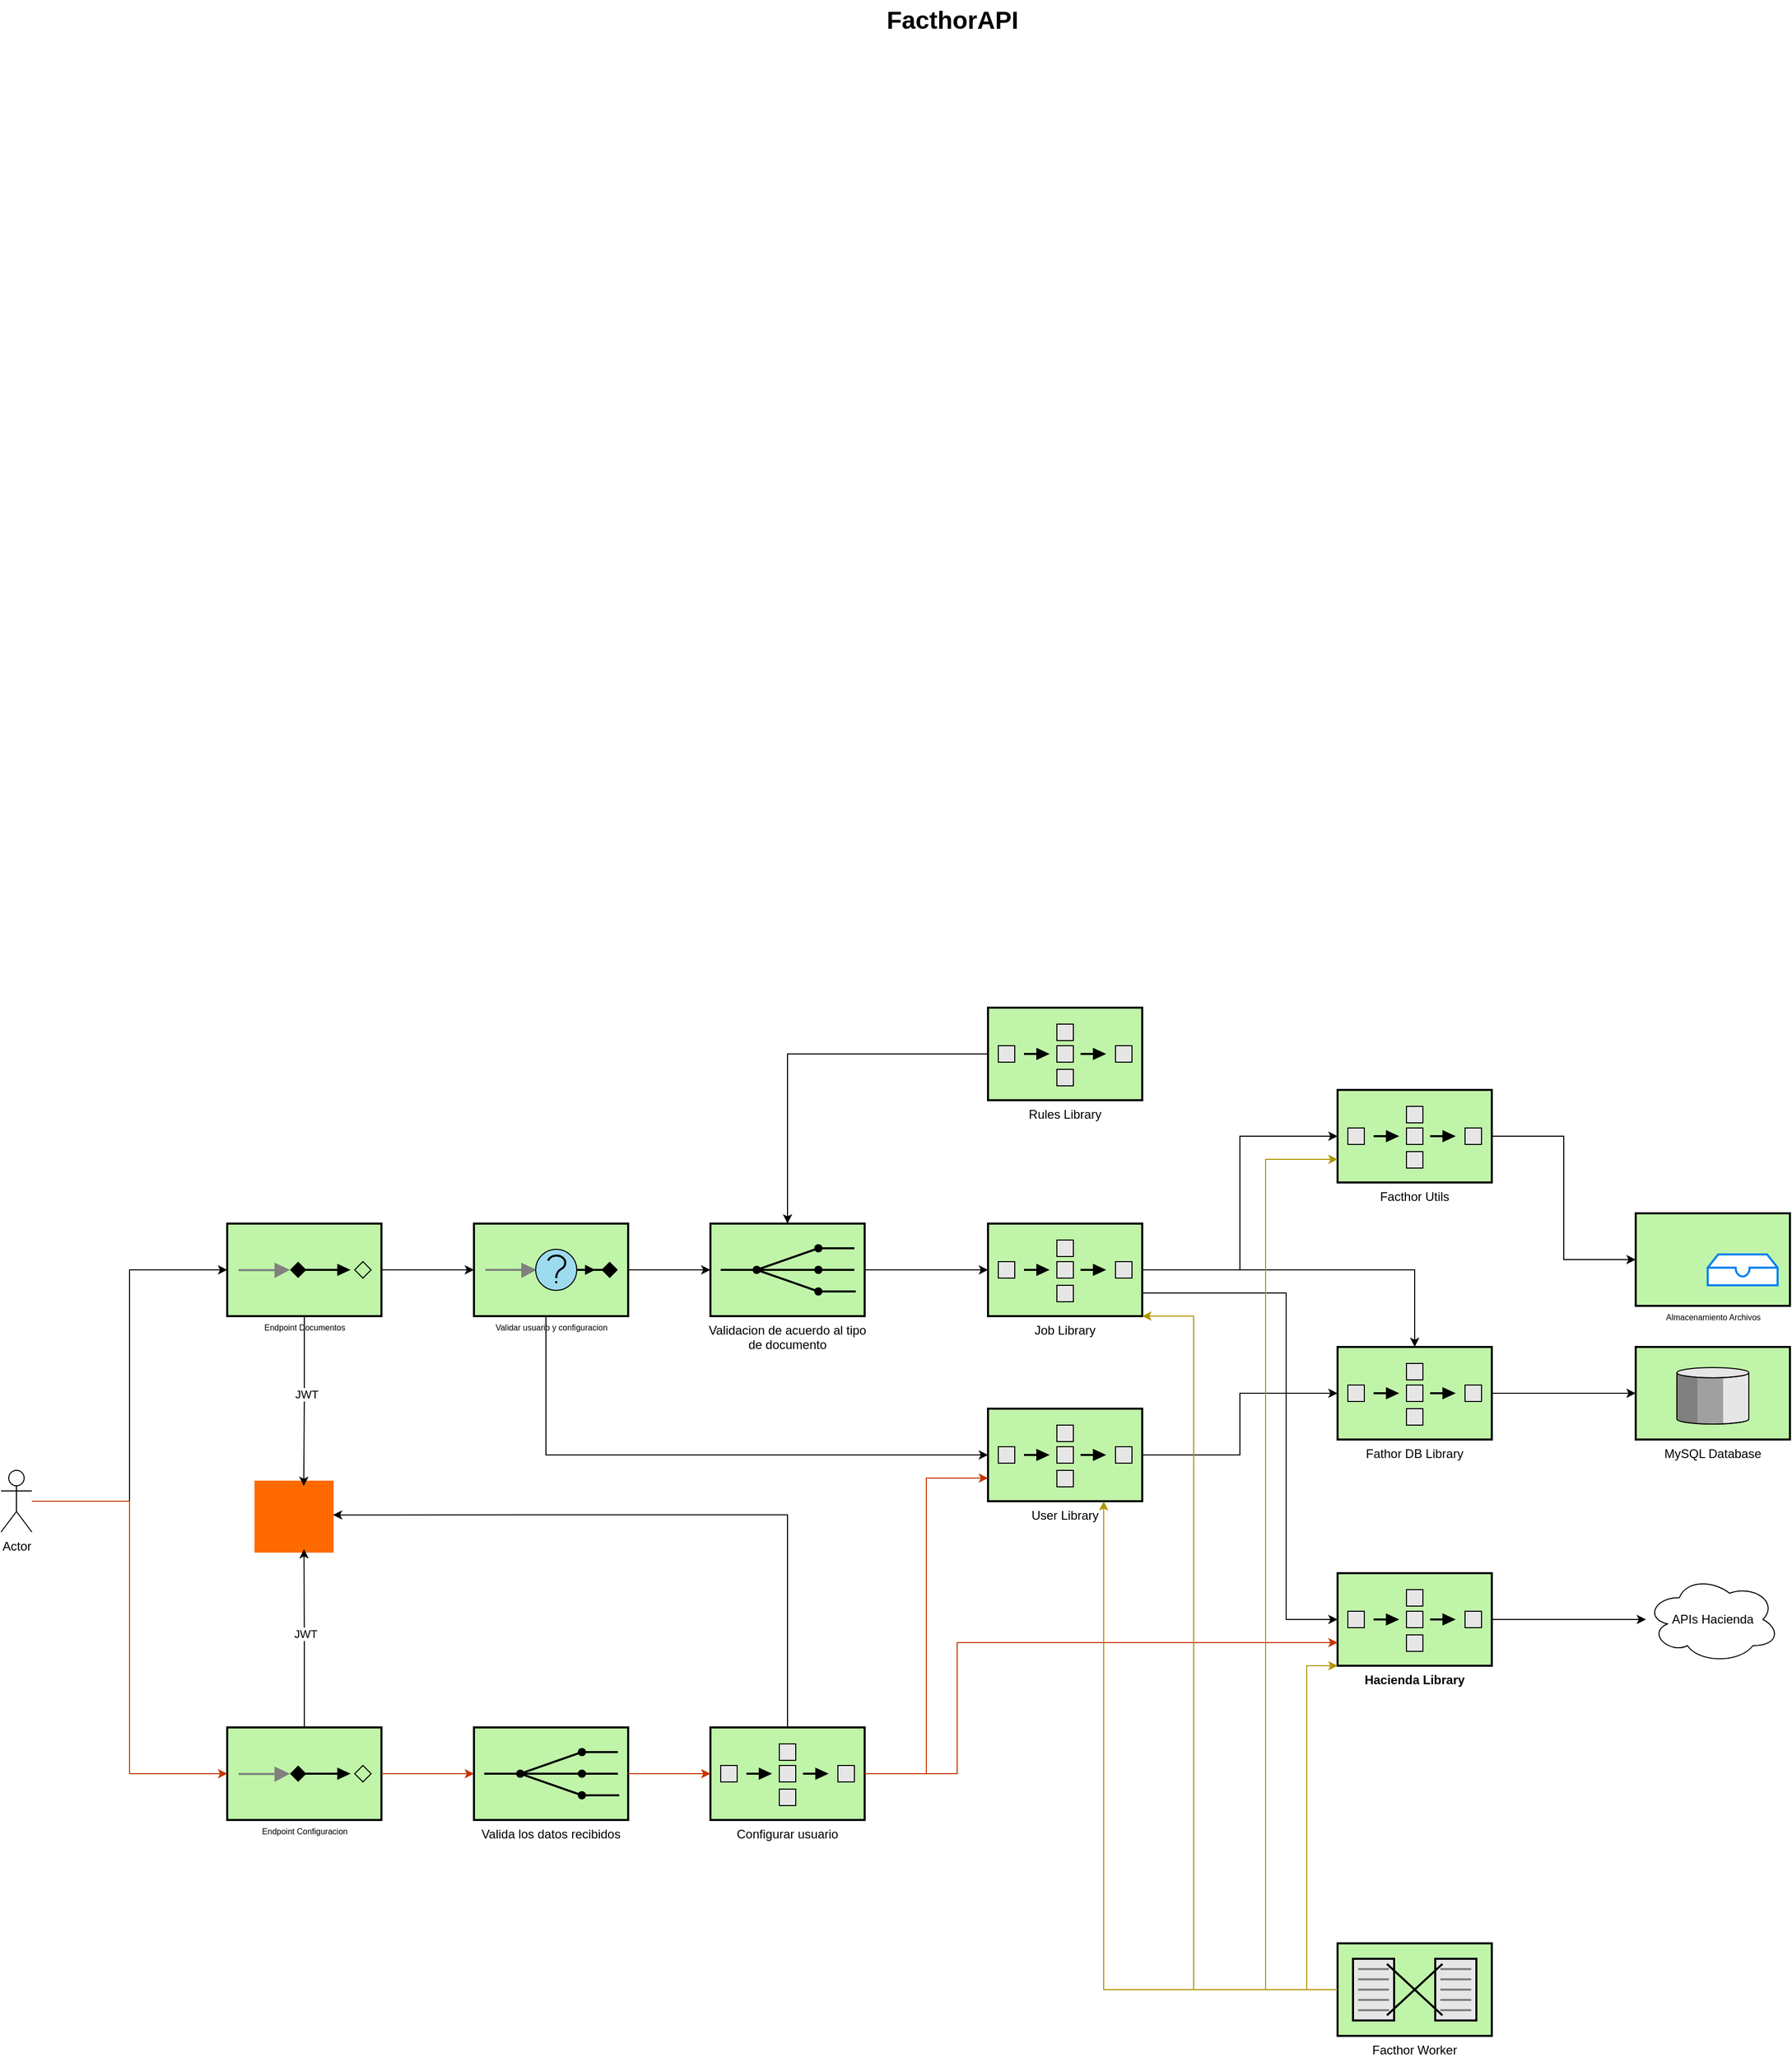<mxfile version="28.2.3">
  <diagram name="Page-1" id="74b105a0-9070-1c63-61bc-23e55f88626e">
    <mxGraphModel dx="4130.5" dy="1290" grid="1" gridSize="10" guides="1" tooltips="1" connect="1" arrows="1" fold="1" page="1" pageScale="1.5" pageWidth="1169" pageHeight="826" background="none" math="0" shadow="0">
      <root>
        <mxCell id="0" style=";html=1;" />
        <mxCell id="1" style=";html=1;" parent="0" />
        <mxCell id="10b056a9c633e61c-30" value="FacthorAPI" style="text;strokeColor=none;fillColor=none;html=1;fontSize=24;fontStyle=1;verticalAlign=middle;align=center;" parent="1" vertex="1">
          <mxGeometry x="80" y="40" width="1590" height="40" as="geometry" />
        </mxCell>
        <mxCell id="cU6b7BoLXLaZMFe-XiS3-1" value="Validacion de acuerdo al tipo&#xa;de documento" style="strokeWidth=2;dashed=0;align=center;fontSize=12;fillColor=#c0f5a9;verticalLabelPosition=bottom;verticalAlign=top;shape=mxgraph.eip.recipient_list;" vertex="1" parent="1">
          <mxGeometry x="640" y="1230" width="150" height="90" as="geometry" />
        </mxCell>
        <mxCell id="cU6b7BoLXLaZMFe-XiS3-8" value="Job Library" style="strokeWidth=2;dashed=0;align=center;fontSize=12;fillColor=#c0f5a9;verticalLabelPosition=bottom;verticalAlign=top;shape=mxgraph.eip.composed_message_processor;" vertex="1" parent="1">
          <mxGeometry x="910" y="1230" width="150" height="90" as="geometry" />
        </mxCell>
        <mxCell id="cU6b7BoLXLaZMFe-XiS3-9" value="MySQL Database" style="strokeWidth=2;dashed=0;align=center;fontSize=12;verticalLabelPosition=bottom;verticalAlign=top;shape=mxgraph.eip.message_store;fillColor=#c0f5a9" vertex="1" parent="1">
          <mxGeometry x="1540" y="1350" width="150" height="90" as="geometry" />
        </mxCell>
        <mxCell id="cU6b7BoLXLaZMFe-XiS3-10" value="Endpoint Documentos" style="fillColor=#c0f5a9;dashed=0;outlineConnect=0;strokeWidth=2;html=1;align=center;fontSize=8;verticalLabelPosition=bottom;verticalAlign=top;shape=mxgraph.eip.service_activator;" vertex="1" parent="1">
          <mxGeometry x="170" y="1230" width="150" height="90" as="geometry" />
        </mxCell>
        <mxCell id="cU6b7BoLXLaZMFe-XiS3-11" value="Rules Library" style="strokeWidth=2;dashed=0;align=center;fontSize=12;fillColor=#c0f5a9;verticalLabelPosition=bottom;verticalAlign=top;shape=mxgraph.eip.composed_message_processor;" vertex="1" parent="1">
          <mxGeometry x="910" y="1020" width="150" height="90" as="geometry" />
        </mxCell>
        <mxCell id="cU6b7BoLXLaZMFe-XiS3-12" style="edgeStyle=orthogonalEdgeStyle;rounded=0;orthogonalLoop=1;jettySize=auto;html=1;entryX=0.5;entryY=0;entryDx=0;entryDy=0;entryPerimeter=0;" edge="1" parent="1" source="cU6b7BoLXLaZMFe-XiS3-11" target="cU6b7BoLXLaZMFe-XiS3-1">
          <mxGeometry relative="1" as="geometry" />
        </mxCell>
        <mxCell id="cU6b7BoLXLaZMFe-XiS3-14" style="edgeStyle=orthogonalEdgeStyle;rounded=0;orthogonalLoop=1;jettySize=auto;html=1;entryX=0;entryY=0.5;entryDx=0;entryDy=0;entryPerimeter=0;" edge="1" parent="1" source="cU6b7BoLXLaZMFe-XiS3-1" target="cU6b7BoLXLaZMFe-XiS3-8">
          <mxGeometry relative="1" as="geometry" />
        </mxCell>
        <mxCell id="cU6b7BoLXLaZMFe-XiS3-15" value="User Library" style="strokeWidth=2;dashed=0;align=center;fontSize=12;fillColor=#c0f5a9;verticalLabelPosition=bottom;verticalAlign=top;shape=mxgraph.eip.composed_message_processor;" vertex="1" parent="1">
          <mxGeometry x="910" y="1410" width="150" height="90" as="geometry" />
        </mxCell>
        <mxCell id="cU6b7BoLXLaZMFe-XiS3-17" value="" style="points=[];aspect=fixed;html=1;align=center;shadow=0;dashed=0;fillColor=#FF6A00;strokeColor=none;shape=mxgraph.alibaba_cloud.cloud_auth;" vertex="1" parent="1">
          <mxGeometry x="196.54" y="1480" width="76.92" height="70" as="geometry" />
        </mxCell>
        <mxCell id="cU6b7BoLXLaZMFe-XiS3-19" value="Actor" style="shape=umlActor;verticalLabelPosition=bottom;verticalAlign=top;html=1;outlineConnect=0;" vertex="1" parent="1">
          <mxGeometry x="-50" y="1470" width="30" height="60" as="geometry" />
        </mxCell>
        <mxCell id="cU6b7BoLXLaZMFe-XiS3-22" style="edgeStyle=orthogonalEdgeStyle;rounded=0;orthogonalLoop=1;jettySize=auto;html=1;entryX=0.623;entryY=0.074;entryDx=0;entryDy=0;entryPerimeter=0;" edge="1" parent="1" source="cU6b7BoLXLaZMFe-XiS3-10" target="cU6b7BoLXLaZMFe-XiS3-17">
          <mxGeometry relative="1" as="geometry" />
        </mxCell>
        <mxCell id="cU6b7BoLXLaZMFe-XiS3-29" value="JWT" style="edgeLabel;html=1;align=center;verticalAlign=middle;resizable=0;points=[];" vertex="1" connectable="0" parent="cU6b7BoLXLaZMFe-XiS3-22">
          <mxGeometry x="-0.08" y="2" relative="1" as="geometry">
            <mxPoint as="offset" />
          </mxGeometry>
        </mxCell>
        <mxCell id="cU6b7BoLXLaZMFe-XiS3-24" style="edgeStyle=orthogonalEdgeStyle;rounded=0;orthogonalLoop=1;jettySize=auto;html=1;entryX=0;entryY=0.5;entryDx=0;entryDy=0;entryPerimeter=0;" edge="1" parent="1" source="cU6b7BoLXLaZMFe-XiS3-19" target="cU6b7BoLXLaZMFe-XiS3-10">
          <mxGeometry relative="1" as="geometry" />
        </mxCell>
        <mxCell id="cU6b7BoLXLaZMFe-XiS3-25" value="&lt;div&gt;Endpoint Configuracion&lt;/div&gt;&lt;div&gt;&lt;br&gt;&lt;/div&gt;" style="fillColor=#c0f5a9;dashed=0;outlineConnect=0;strokeWidth=2;html=1;align=center;fontSize=8;verticalLabelPosition=bottom;verticalAlign=top;shape=mxgraph.eip.service_activator;" vertex="1" parent="1">
          <mxGeometry x="170" y="1720" width="150" height="90" as="geometry" />
        </mxCell>
        <mxCell id="cU6b7BoLXLaZMFe-XiS3-27" style="edgeStyle=orthogonalEdgeStyle;rounded=0;orthogonalLoop=1;jettySize=auto;html=1;entryX=0.626;entryY=0.952;entryDx=0;entryDy=0;entryPerimeter=0;" edge="1" parent="1" source="cU6b7BoLXLaZMFe-XiS3-25" target="cU6b7BoLXLaZMFe-XiS3-17">
          <mxGeometry relative="1" as="geometry" />
        </mxCell>
        <mxCell id="cU6b7BoLXLaZMFe-XiS3-28" value="JWT" style="edgeLabel;html=1;align=center;verticalAlign=middle;resizable=0;points=[];" vertex="1" connectable="0" parent="cU6b7BoLXLaZMFe-XiS3-27">
          <mxGeometry x="0.059" y="-1" relative="1" as="geometry">
            <mxPoint as="offset" />
          </mxGeometry>
        </mxCell>
        <mxCell id="cU6b7BoLXLaZMFe-XiS3-34" style="edgeStyle=orthogonalEdgeStyle;rounded=0;orthogonalLoop=1;jettySize=auto;html=1;" edge="1" parent="1" source="cU6b7BoLXLaZMFe-XiS3-31" target="cU6b7BoLXLaZMFe-XiS3-1">
          <mxGeometry relative="1" as="geometry" />
        </mxCell>
        <mxCell id="cU6b7BoLXLaZMFe-XiS3-31" value="Validar usuario y configuracion" style="fillColor=#c0f5a9;dashed=0;outlineConnect=0;strokeWidth=2;html=1;align=center;fontSize=8;verticalLabelPosition=bottom;verticalAlign=top;shape=mxgraph.eip.selective_consumer;" vertex="1" parent="1">
          <mxGeometry x="410" y="1230" width="150" height="90" as="geometry" />
        </mxCell>
        <mxCell id="cU6b7BoLXLaZMFe-XiS3-32" style="edgeStyle=orthogonalEdgeStyle;rounded=0;orthogonalLoop=1;jettySize=auto;html=1;entryX=0;entryY=0.5;entryDx=0;entryDy=0;entryPerimeter=0;" edge="1" parent="1" source="cU6b7BoLXLaZMFe-XiS3-10" target="cU6b7BoLXLaZMFe-XiS3-31">
          <mxGeometry relative="1" as="geometry" />
        </mxCell>
        <mxCell id="cU6b7BoLXLaZMFe-XiS3-33" style="edgeStyle=orthogonalEdgeStyle;rounded=0;orthogonalLoop=1;jettySize=auto;html=1;entryX=0;entryY=0.5;entryDx=0;entryDy=0;entryPerimeter=0;exitX=0.5;exitY=1;exitDx=0;exitDy=0;exitPerimeter=0;" edge="1" parent="1" source="cU6b7BoLXLaZMFe-XiS3-31" target="cU6b7BoLXLaZMFe-XiS3-15">
          <mxGeometry relative="1" as="geometry">
            <mxPoint x="480.0" y="1270" as="sourcePoint" />
            <mxPoint x="780" y="1470" as="targetPoint" />
            <Array as="points">
              <mxPoint x="480" y="1320" />
              <mxPoint x="480" y="1455" />
            </Array>
          </mxGeometry>
        </mxCell>
        <mxCell id="cU6b7BoLXLaZMFe-XiS3-37" style="edgeStyle=orthogonalEdgeStyle;rounded=0;orthogonalLoop=1;jettySize=auto;html=1;entryX=0;entryY=0.5;entryDx=0;entryDy=0;entryPerimeter=0;fillColor=#fa6800;strokeColor=#C73500;" edge="1" parent="1" source="cU6b7BoLXLaZMFe-XiS3-25">
          <mxGeometry relative="1" as="geometry">
            <mxPoint x="410" y="1765" as="targetPoint" />
          </mxGeometry>
        </mxCell>
        <mxCell id="cU6b7BoLXLaZMFe-XiS3-38" value="Valida los datos recibidos" style="strokeWidth=2;dashed=0;align=center;fontSize=12;fillColor=#c0f5a9;verticalLabelPosition=bottom;verticalAlign=top;shape=mxgraph.eip.recipient_list;" vertex="1" parent="1">
          <mxGeometry x="410" y="1720" width="150" height="90" as="geometry" />
        </mxCell>
        <mxCell id="cU6b7BoLXLaZMFe-XiS3-40" value="Fathor DB Library" style="strokeWidth=2;dashed=0;align=center;fontSize=12;fillColor=#c0f5a9;verticalLabelPosition=bottom;verticalAlign=top;shape=mxgraph.eip.composed_message_processor;" vertex="1" parent="1">
          <mxGeometry x="1250" y="1350" width="150" height="90" as="geometry" />
        </mxCell>
        <mxCell id="cU6b7BoLXLaZMFe-XiS3-41" style="edgeStyle=orthogonalEdgeStyle;rounded=0;orthogonalLoop=1;jettySize=auto;html=1;entryX=0;entryY=0.5;entryDx=0;entryDy=0;entryPerimeter=0;" edge="1" parent="1" source="cU6b7BoLXLaZMFe-XiS3-40" target="cU6b7BoLXLaZMFe-XiS3-9">
          <mxGeometry relative="1" as="geometry" />
        </mxCell>
        <mxCell id="cU6b7BoLXLaZMFe-XiS3-42" style="edgeStyle=orthogonalEdgeStyle;rounded=0;orthogonalLoop=1;jettySize=auto;html=1;entryX=0;entryY=0.5;entryDx=0;entryDy=0;entryPerimeter=0;" edge="1" parent="1" source="cU6b7BoLXLaZMFe-XiS3-15" target="cU6b7BoLXLaZMFe-XiS3-40">
          <mxGeometry relative="1" as="geometry" />
        </mxCell>
        <mxCell id="cU6b7BoLXLaZMFe-XiS3-43" style="edgeStyle=orthogonalEdgeStyle;rounded=0;orthogonalLoop=1;jettySize=auto;html=1;entryX=0.5;entryY=0;entryDx=0;entryDy=0;entryPerimeter=0;" edge="1" parent="1" source="cU6b7BoLXLaZMFe-XiS3-8" target="cU6b7BoLXLaZMFe-XiS3-40">
          <mxGeometry relative="1" as="geometry" />
        </mxCell>
        <mxCell id="cU6b7BoLXLaZMFe-XiS3-47" value="" style="group" vertex="1" connectable="0" parent="1">
          <mxGeometry x="1540" y="1220" width="150" height="90" as="geometry" />
        </mxCell>
        <mxCell id="cU6b7BoLXLaZMFe-XiS3-46" value="Almacenamiento Archivos" style="strokeWidth=2;dashed=0;align=center;fontSize=8;shape=rect;fillColor=#c0f5a9;verticalLabelPosition=bottom;verticalAlign=top;html=1;" vertex="1" parent="cU6b7BoLXLaZMFe-XiS3-47">
          <mxGeometry width="150" height="90" as="geometry" />
        </mxCell>
        <mxCell id="cU6b7BoLXLaZMFe-XiS3-44" value="" style="html=1;verticalLabelPosition=bottom;align=center;labelBackgroundColor=#ffffff;verticalAlign=top;strokeWidth=2;strokeColor=#0080F0;shadow=0;dashed=0;shape=mxgraph.ios7.icons.storage;" vertex="1" parent="cU6b7BoLXLaZMFe-XiS3-47">
          <mxGeometry x="70" y="40" width="68" height="30" as="geometry" />
        </mxCell>
        <mxCell id="cU6b7BoLXLaZMFe-XiS3-49" style="edgeStyle=orthogonalEdgeStyle;rounded=0;orthogonalLoop=1;jettySize=auto;html=1;entryX=0;entryY=0.5;entryDx=0;entryDy=0;" edge="1" parent="1" source="cU6b7BoLXLaZMFe-XiS3-48" target="cU6b7BoLXLaZMFe-XiS3-46">
          <mxGeometry relative="1" as="geometry" />
        </mxCell>
        <mxCell id="cU6b7BoLXLaZMFe-XiS3-48" value="Facthor Utils" style="strokeWidth=2;dashed=0;align=center;fontSize=12;fillColor=#c0f5a9;verticalLabelPosition=bottom;verticalAlign=top;shape=mxgraph.eip.composed_message_processor;" vertex="1" parent="1">
          <mxGeometry x="1250" y="1100" width="150" height="90" as="geometry" />
        </mxCell>
        <mxCell id="cU6b7BoLXLaZMFe-XiS3-50" style="edgeStyle=orthogonalEdgeStyle;rounded=0;orthogonalLoop=1;jettySize=auto;html=1;entryX=0;entryY=0.5;entryDx=0;entryDy=0;entryPerimeter=0;" edge="1" parent="1" source="cU6b7BoLXLaZMFe-XiS3-8" target="cU6b7BoLXLaZMFe-XiS3-48">
          <mxGeometry relative="1" as="geometry" />
        </mxCell>
        <mxCell id="cU6b7BoLXLaZMFe-XiS3-51" value="Configurar usuario" style="strokeWidth=2;dashed=0;align=center;fontSize=12;fillColor=#c0f5a9;verticalLabelPosition=bottom;verticalAlign=top;shape=mxgraph.eip.composed_message_processor;" vertex="1" parent="1">
          <mxGeometry x="640" y="1720" width="150" height="90" as="geometry" />
        </mxCell>
        <mxCell id="cU6b7BoLXLaZMFe-XiS3-56" style="edgeStyle=orthogonalEdgeStyle;rounded=0;orthogonalLoop=1;jettySize=auto;html=1;" edge="1" parent="1" source="cU6b7BoLXLaZMFe-XiS3-52" target="cU6b7BoLXLaZMFe-XiS3-54">
          <mxGeometry relative="1" as="geometry" />
        </mxCell>
        <mxCell id="cU6b7BoLXLaZMFe-XiS3-52" value="Hacienda Library" style="strokeWidth=2;dashed=0;align=center;fontSize=12;fillColor=#c0f5a9;verticalLabelPosition=bottom;verticalAlign=top;shape=mxgraph.eip.composed_message_processor;fontStyle=1" vertex="1" parent="1">
          <mxGeometry x="1250" y="1570" width="150" height="90" as="geometry" />
        </mxCell>
        <mxCell id="cU6b7BoLXLaZMFe-XiS3-54" value="APIs Hacienda" style="ellipse;shape=cloud;whiteSpace=wrap;html=1;align=center;" vertex="1" parent="1">
          <mxGeometry x="1550" y="1572.5" width="130" height="85" as="geometry" />
        </mxCell>
        <mxCell id="cU6b7BoLXLaZMFe-XiS3-57" style="edgeStyle=orthogonalEdgeStyle;rounded=0;orthogonalLoop=1;jettySize=auto;html=1;exitX=1;exitY=0.75;exitDx=0;exitDy=0;exitPerimeter=0;entryX=0;entryY=0.5;entryDx=0;entryDy=0;entryPerimeter=0;" edge="1" parent="1" source="cU6b7BoLXLaZMFe-XiS3-8" target="cU6b7BoLXLaZMFe-XiS3-52">
          <mxGeometry relative="1" as="geometry">
            <Array as="points">
              <mxPoint x="1200" y="1298" />
              <mxPoint x="1200" y="1615" />
            </Array>
          </mxGeometry>
        </mxCell>
        <mxCell id="cU6b7BoLXLaZMFe-XiS3-58" style="edgeStyle=orthogonalEdgeStyle;rounded=0;orthogonalLoop=1;jettySize=auto;html=1;entryX=0;entryY=0.75;entryDx=0;entryDy=0;entryPerimeter=0;fillColor=#fa6800;strokeColor=#C73500;" edge="1" parent="1" source="cU6b7BoLXLaZMFe-XiS3-51" target="cU6b7BoLXLaZMFe-XiS3-52">
          <mxGeometry relative="1" as="geometry">
            <Array as="points">
              <mxPoint x="880" y="1765" />
              <mxPoint x="880" y="1638" />
            </Array>
          </mxGeometry>
        </mxCell>
        <mxCell id="cU6b7BoLXLaZMFe-XiS3-59" style="edgeStyle=orthogonalEdgeStyle;rounded=0;orthogonalLoop=1;jettySize=auto;html=1;entryX=0;entryY=0.75;entryDx=0;entryDy=0;entryPerimeter=0;fillColor=#fa6800;strokeColor=#C73500;" edge="1" parent="1" source="cU6b7BoLXLaZMFe-XiS3-51" target="cU6b7BoLXLaZMFe-XiS3-15">
          <mxGeometry relative="1" as="geometry" />
        </mxCell>
        <mxCell id="cU6b7BoLXLaZMFe-XiS3-60" style="edgeStyle=orthogonalEdgeStyle;rounded=0;orthogonalLoop=1;jettySize=auto;html=1;entryX=0;entryY=0.5;entryDx=0;entryDy=0;entryPerimeter=0;fillColor=#fa6800;strokeColor=#C73500;" edge="1" parent="1" source="cU6b7BoLXLaZMFe-XiS3-38" target="cU6b7BoLXLaZMFe-XiS3-51">
          <mxGeometry relative="1" as="geometry" />
        </mxCell>
        <mxCell id="cU6b7BoLXLaZMFe-XiS3-61" style="edgeStyle=orthogonalEdgeStyle;rounded=0;orthogonalLoop=1;jettySize=auto;html=1;entryX=0;entryY=0.5;entryDx=0;entryDy=0;entryPerimeter=0;fillColor=#fa6800;strokeColor=#C73500;" edge="1" parent="1" source="cU6b7BoLXLaZMFe-XiS3-19" target="cU6b7BoLXLaZMFe-XiS3-25">
          <mxGeometry relative="1" as="geometry" />
        </mxCell>
        <mxCell id="cU6b7BoLXLaZMFe-XiS3-62" value="Facthor Worker" style="strokeWidth=2;dashed=0;align=center;fontSize=12;shape=mxgraph.eip.message_translator;fillColor=#c0f5a9;verticalLabelPosition=bottom;verticalAlign=top;" vertex="1" parent="1">
          <mxGeometry x="1250" y="1930" width="150" height="90" as="geometry" />
        </mxCell>
        <mxCell id="cU6b7BoLXLaZMFe-XiS3-63" style="edgeStyle=orthogonalEdgeStyle;rounded=0;orthogonalLoop=1;jettySize=auto;html=1;entryX=0.75;entryY=1;entryDx=0;entryDy=0;entryPerimeter=0;fillColor=#e3c800;strokeColor=#B09500;" edge="1" parent="1" source="cU6b7BoLXLaZMFe-XiS3-62" target="cU6b7BoLXLaZMFe-XiS3-15">
          <mxGeometry relative="1" as="geometry" />
        </mxCell>
        <mxCell id="cU6b7BoLXLaZMFe-XiS3-64" style="edgeStyle=orthogonalEdgeStyle;rounded=0;orthogonalLoop=1;jettySize=auto;html=1;entryX=1;entryY=1;entryDx=0;entryDy=0;entryPerimeter=0;fillColor=#e3c800;strokeColor=#B09500;" edge="1" parent="1" source="cU6b7BoLXLaZMFe-XiS3-62" target="cU6b7BoLXLaZMFe-XiS3-8">
          <mxGeometry relative="1" as="geometry">
            <Array as="points">
              <mxPoint x="1110" y="1975" />
              <mxPoint x="1110" y="1320" />
            </Array>
          </mxGeometry>
        </mxCell>
        <mxCell id="cU6b7BoLXLaZMFe-XiS3-65" style="edgeStyle=orthogonalEdgeStyle;rounded=0;orthogonalLoop=1;jettySize=auto;html=1;entryX=0;entryY=0.75;entryDx=0;entryDy=0;entryPerimeter=0;fillColor=#e3c800;strokeColor=#B09500;" edge="1" parent="1" source="cU6b7BoLXLaZMFe-XiS3-62" target="cU6b7BoLXLaZMFe-XiS3-48">
          <mxGeometry relative="1" as="geometry">
            <Array as="points">
              <mxPoint x="1180" y="1975" />
              <mxPoint x="1180" y="1168" />
            </Array>
          </mxGeometry>
        </mxCell>
        <mxCell id="cU6b7BoLXLaZMFe-XiS3-66" style="edgeStyle=orthogonalEdgeStyle;rounded=0;orthogonalLoop=1;jettySize=auto;html=1;entryX=0;entryY=1;entryDx=0;entryDy=0;entryPerimeter=0;fillColor=#e3c800;strokeColor=#B09500;" edge="1" parent="1" source="cU6b7BoLXLaZMFe-XiS3-62" target="cU6b7BoLXLaZMFe-XiS3-52">
          <mxGeometry relative="1" as="geometry">
            <Array as="points">
              <mxPoint x="1220" y="1975" />
              <mxPoint x="1220" y="1660" />
            </Array>
          </mxGeometry>
        </mxCell>
        <mxCell id="cU6b7BoLXLaZMFe-XiS3-67" style="edgeStyle=orthogonalEdgeStyle;rounded=0;orthogonalLoop=1;jettySize=auto;html=1;entryX=0.992;entryY=0.476;entryDx=0;entryDy=0;entryPerimeter=0;" edge="1" parent="1" source="cU6b7BoLXLaZMFe-XiS3-51" target="cU6b7BoLXLaZMFe-XiS3-17">
          <mxGeometry relative="1" as="geometry">
            <Array as="points">
              <mxPoint x="715" y="1513" />
            </Array>
          </mxGeometry>
        </mxCell>
      </root>
    </mxGraphModel>
  </diagram>
</mxfile>
